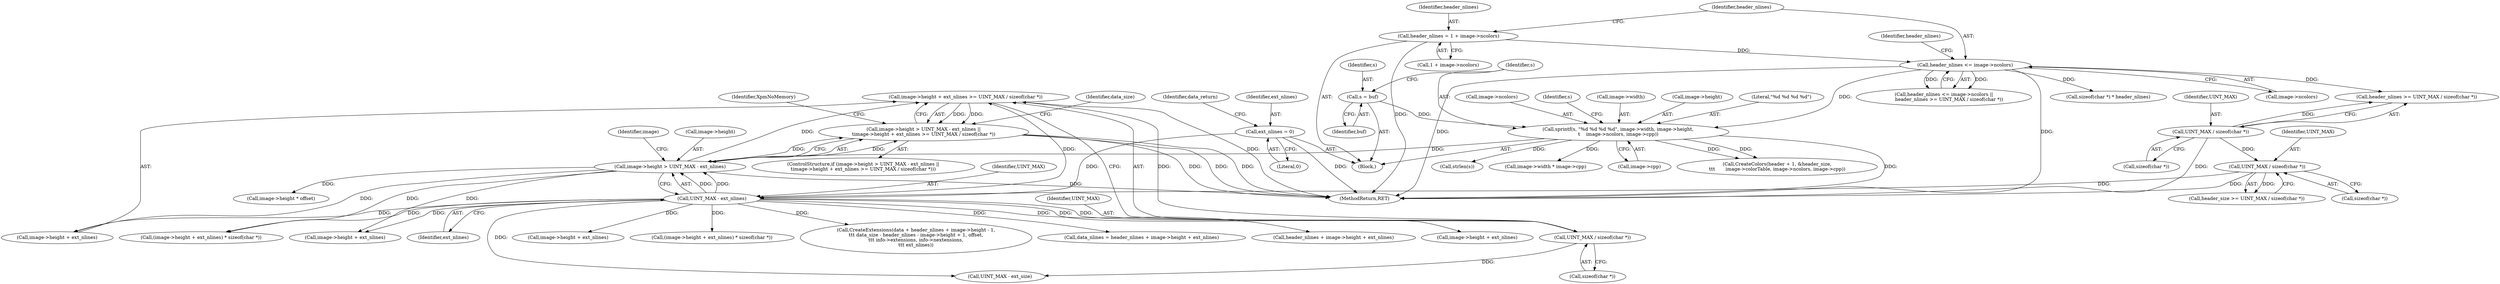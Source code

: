digraph "0_libXpm_d1167418f0fd02a27f617ec5afd6db053afbe185@API" {
"1000379" [label="(Call,image->height + ext_nlines >= UINT_MAX / sizeof(char *))"];
"1000372" [label="(Call,image->height > UINT_MAX - ext_nlines)"];
"1000233" [label="(Call,sprintf(s, \"%d %d %d %d\", image->width, image->height,\n\t    image->ncolors, image->cpp))"];
"1000230" [label="(Call,s = buf)"];
"1000189" [label="(Call,header_nlines <= image->ncolors)"];
"1000180" [label="(Call,header_nlines = 1 + image->ncolors)"];
"1000376" [label="(Call,UINT_MAX - ext_nlines)"];
"1000211" [label="(Call,UINT_MAX / sizeof(char *))"];
"1000196" [label="(Call,UINT_MAX / sizeof(char *))"];
"1000141" [label="(Call,ext_nlines = 0)"];
"1000385" [label="(Call,UINT_MAX / sizeof(char *))"];
"1000371" [label="(Call,image->height > UINT_MAX - ext_nlines ||\n\timage->height + ext_nlines >= UINT_MAX / sizeof(char *))"];
"1000312" [label="(Call,CreateColors(header + 1, &header_size,\n\t\t\t       image->colorTable, image->ncolors, image->cpp))"];
"1000204" [label="(Call,sizeof(char *) * header_nlines)"];
"1000234" [label="(Identifier,s)"];
"1000372" [label="(Call,image->height > UINT_MAX - ext_nlines)"];
"1000250" [label="(Call,strlen(s))"];
"1000141" [label="(Call,ext_nlines = 0)"];
"1000149" [label="(Identifier,data_return)"];
"1000211" [label="(Call,UINT_MAX / sizeof(char *))"];
"1000394" [label="(Call,image->height + ext_nlines)"];
"1000198" [label="(Call,sizeof(char *))"];
"1000213" [label="(Call,sizeof(char *))"];
"1000387" [label="(Call,sizeof(char *))"];
"1000519" [label="(Call,image->height + ext_nlines)"];
"1000518" [label="(Call,(image->height + ext_nlines) * sizeof(char *))"];
"1000550" [label="(Call,CreateExtensions(data + header_nlines + image->height - 1,\n\t\t\t data_size - header_nlines - image->height + 1, offset,\n\t\t\t info->extensions, info->nextensions,\n\t\t\t ext_nlines))"];
"1000197" [label="(Identifier,UINT_MAX)"];
"1000440" [label="(Call,data_nlines = header_nlines + image->height + ext_nlines)"];
"1000370" [label="(ControlStructure,if (image->height > UINT_MAX - ext_nlines ||\n\timage->height + ext_nlines >= UINT_MAX / sizeof(char *)))"];
"1000233" [label="(Call,sprintf(s, \"%d %d %d %d\", image->width, image->height,\n\t    image->ncolors, image->cpp))"];
"1000180" [label="(Call,header_nlines = 1 + image->ncolors)"];
"1000609" [label="(MethodReturn,RET)"];
"1000373" [label="(Call,image->height)"];
"1000189" [label="(Call,header_nlines <= image->ncolors)"];
"1000232" [label="(Identifier,buf)"];
"1000380" [label="(Call,image->height + ext_nlines)"];
"1000442" [label="(Call,header_nlines + image->height + ext_nlines)"];
"1000195" [label="(Identifier,header_nlines)"];
"1000231" [label="(Identifier,s)"];
"1000393" [label="(Call,(image->height + ext_nlines) * sizeof(char *))"];
"1000194" [label="(Call,header_nlines >= UINT_MAX / sizeof(char *))"];
"1000212" [label="(Identifier,UINT_MAX)"];
"1000392" [label="(Identifier,data_size)"];
"1000182" [label="(Call,1 + image->ncolors)"];
"1000242" [label="(Call,image->ncolors)"];
"1000190" [label="(Identifier,header_nlines)"];
"1000336" [label="(Call,image->width * image->cpp)"];
"1000371" [label="(Call,image->height > UINT_MAX - ext_nlines ||\n\timage->height + ext_nlines >= UINT_MAX / sizeof(char *))"];
"1000245" [label="(Call,image->cpp)"];
"1000143" [label="(Literal,0)"];
"1000377" [label="(Identifier,UINT_MAX)"];
"1000390" [label="(Identifier,XpmNoMemory)"];
"1000249" [label="(Identifier,s)"];
"1000191" [label="(Call,image->ncolors)"];
"1000444" [label="(Call,image->height + ext_nlines)"];
"1000188" [label="(Call,header_nlines <= image->ncolors ||\n       header_nlines >= UINT_MAX / sizeof(char *))"];
"1000379" [label="(Call,image->height + ext_nlines >= UINT_MAX / sizeof(char *))"];
"1000378" [label="(Identifier,ext_nlines)"];
"1000376" [label="(Call,UINT_MAX - ext_nlines)"];
"1000405" [label="(Call,image->height * offset)"];
"1000209" [label="(Call,header_size >= UINT_MAX / sizeof(char *))"];
"1000385" [label="(Call,UINT_MAX / sizeof(char *))"];
"1000230" [label="(Call,s = buf)"];
"1000386" [label="(Identifier,UINT_MAX)"];
"1000236" [label="(Call,image->width)"];
"1000142" [label="(Identifier,ext_nlines)"];
"1000382" [label="(Identifier,image)"];
"1000239" [label="(Call,image->height)"];
"1000117" [label="(Block,)"];
"1000235" [label="(Literal,\"%d %d %d %d\")"];
"1000196" [label="(Call,UINT_MAX / sizeof(char *))"];
"1000181" [label="(Identifier,header_nlines)"];
"1000423" [label="(Call,UINT_MAX - ext_size)"];
"1000379" -> "1000371"  [label="AST: "];
"1000379" -> "1000385"  [label="CFG: "];
"1000380" -> "1000379"  [label="AST: "];
"1000385" -> "1000379"  [label="AST: "];
"1000371" -> "1000379"  [label="CFG: "];
"1000379" -> "1000609"  [label="DDG: "];
"1000379" -> "1000371"  [label="DDG: "];
"1000379" -> "1000371"  [label="DDG: "];
"1000372" -> "1000379"  [label="DDG: "];
"1000376" -> "1000379"  [label="DDG: "];
"1000385" -> "1000379"  [label="DDG: "];
"1000372" -> "1000371"  [label="AST: "];
"1000372" -> "1000376"  [label="CFG: "];
"1000373" -> "1000372"  [label="AST: "];
"1000376" -> "1000372"  [label="AST: "];
"1000382" -> "1000372"  [label="CFG: "];
"1000371" -> "1000372"  [label="CFG: "];
"1000372" -> "1000609"  [label="DDG: "];
"1000372" -> "1000371"  [label="DDG: "];
"1000372" -> "1000371"  [label="DDG: "];
"1000233" -> "1000372"  [label="DDG: "];
"1000376" -> "1000372"  [label="DDG: "];
"1000376" -> "1000372"  [label="DDG: "];
"1000372" -> "1000380"  [label="DDG: "];
"1000372" -> "1000393"  [label="DDG: "];
"1000372" -> "1000394"  [label="DDG: "];
"1000372" -> "1000405"  [label="DDG: "];
"1000233" -> "1000117"  [label="AST: "];
"1000233" -> "1000245"  [label="CFG: "];
"1000234" -> "1000233"  [label="AST: "];
"1000235" -> "1000233"  [label="AST: "];
"1000236" -> "1000233"  [label="AST: "];
"1000239" -> "1000233"  [label="AST: "];
"1000242" -> "1000233"  [label="AST: "];
"1000245" -> "1000233"  [label="AST: "];
"1000249" -> "1000233"  [label="CFG: "];
"1000233" -> "1000609"  [label="DDG: "];
"1000230" -> "1000233"  [label="DDG: "];
"1000189" -> "1000233"  [label="DDG: "];
"1000233" -> "1000250"  [label="DDG: "];
"1000233" -> "1000312"  [label="DDG: "];
"1000233" -> "1000312"  [label="DDG: "];
"1000233" -> "1000336"  [label="DDG: "];
"1000230" -> "1000117"  [label="AST: "];
"1000230" -> "1000232"  [label="CFG: "];
"1000231" -> "1000230"  [label="AST: "];
"1000232" -> "1000230"  [label="AST: "];
"1000234" -> "1000230"  [label="CFG: "];
"1000189" -> "1000188"  [label="AST: "];
"1000189" -> "1000191"  [label="CFG: "];
"1000190" -> "1000189"  [label="AST: "];
"1000191" -> "1000189"  [label="AST: "];
"1000195" -> "1000189"  [label="CFG: "];
"1000188" -> "1000189"  [label="CFG: "];
"1000189" -> "1000609"  [label="DDG: "];
"1000189" -> "1000609"  [label="DDG: "];
"1000189" -> "1000188"  [label="DDG: "];
"1000189" -> "1000188"  [label="DDG: "];
"1000180" -> "1000189"  [label="DDG: "];
"1000189" -> "1000194"  [label="DDG: "];
"1000189" -> "1000204"  [label="DDG: "];
"1000180" -> "1000117"  [label="AST: "];
"1000180" -> "1000182"  [label="CFG: "];
"1000181" -> "1000180"  [label="AST: "];
"1000182" -> "1000180"  [label="AST: "];
"1000190" -> "1000180"  [label="CFG: "];
"1000180" -> "1000609"  [label="DDG: "];
"1000376" -> "1000378"  [label="CFG: "];
"1000377" -> "1000376"  [label="AST: "];
"1000378" -> "1000376"  [label="AST: "];
"1000211" -> "1000376"  [label="DDG: "];
"1000141" -> "1000376"  [label="DDG: "];
"1000376" -> "1000380"  [label="DDG: "];
"1000376" -> "1000385"  [label="DDG: "];
"1000376" -> "1000393"  [label="DDG: "];
"1000376" -> "1000394"  [label="DDG: "];
"1000376" -> "1000423"  [label="DDG: "];
"1000376" -> "1000440"  [label="DDG: "];
"1000376" -> "1000442"  [label="DDG: "];
"1000376" -> "1000444"  [label="DDG: "];
"1000376" -> "1000518"  [label="DDG: "];
"1000376" -> "1000519"  [label="DDG: "];
"1000376" -> "1000550"  [label="DDG: "];
"1000211" -> "1000209"  [label="AST: "];
"1000211" -> "1000213"  [label="CFG: "];
"1000212" -> "1000211"  [label="AST: "];
"1000213" -> "1000211"  [label="AST: "];
"1000209" -> "1000211"  [label="CFG: "];
"1000211" -> "1000609"  [label="DDG: "];
"1000211" -> "1000209"  [label="DDG: "];
"1000196" -> "1000211"  [label="DDG: "];
"1000196" -> "1000194"  [label="AST: "];
"1000196" -> "1000198"  [label="CFG: "];
"1000197" -> "1000196"  [label="AST: "];
"1000198" -> "1000196"  [label="AST: "];
"1000194" -> "1000196"  [label="CFG: "];
"1000196" -> "1000609"  [label="DDG: "];
"1000196" -> "1000194"  [label="DDG: "];
"1000141" -> "1000117"  [label="AST: "];
"1000141" -> "1000143"  [label="CFG: "];
"1000142" -> "1000141"  [label="AST: "];
"1000143" -> "1000141"  [label="AST: "];
"1000149" -> "1000141"  [label="CFG: "];
"1000141" -> "1000609"  [label="DDG: "];
"1000385" -> "1000387"  [label="CFG: "];
"1000386" -> "1000385"  [label="AST: "];
"1000387" -> "1000385"  [label="AST: "];
"1000385" -> "1000423"  [label="DDG: "];
"1000371" -> "1000370"  [label="AST: "];
"1000390" -> "1000371"  [label="CFG: "];
"1000392" -> "1000371"  [label="CFG: "];
"1000371" -> "1000609"  [label="DDG: "];
"1000371" -> "1000609"  [label="DDG: "];
"1000371" -> "1000609"  [label="DDG: "];
}
